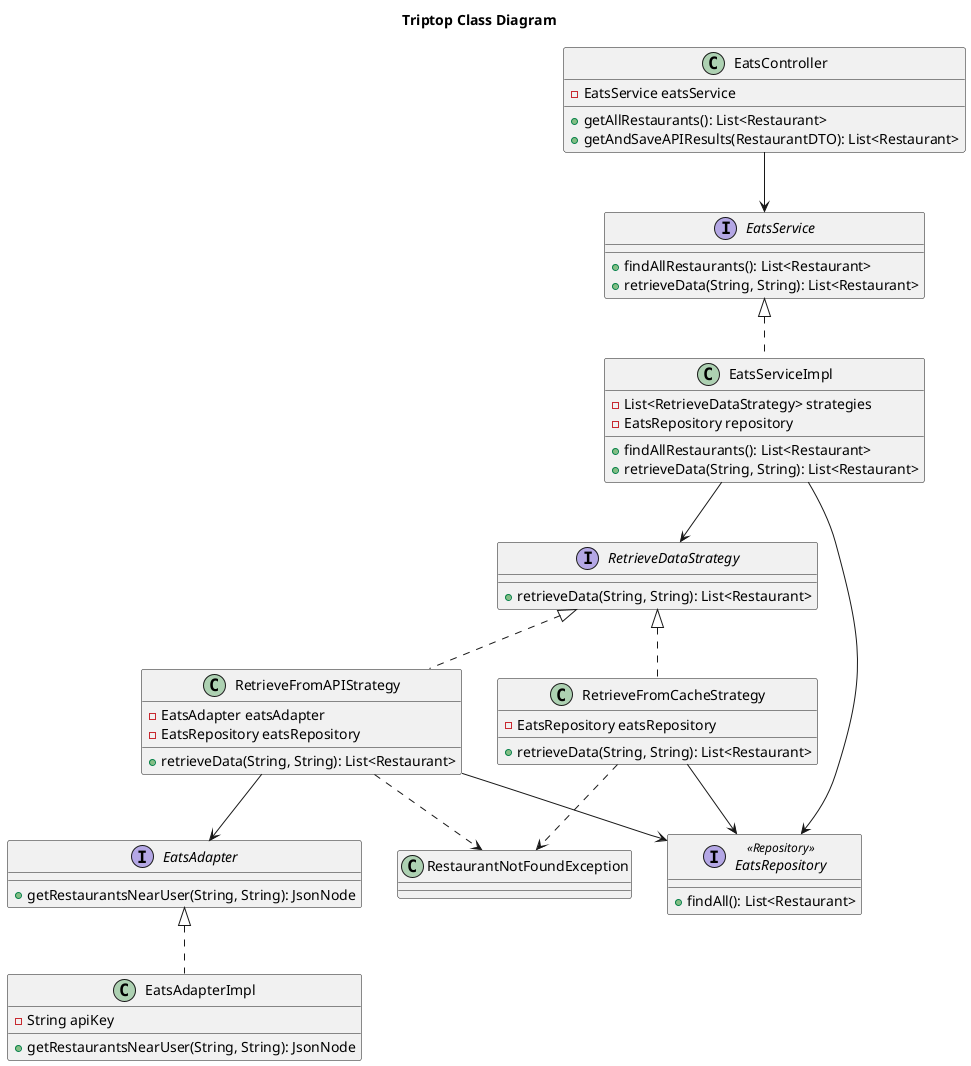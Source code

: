 @startuml

title Triptop Class Diagram

class EatsController {
  - EatsService eatsService
  + getAllRestaurants(): List<Restaurant>
  + getAndSaveAPIResults(RestaurantDTO): List<Restaurant>
}

interface EatsService {
  + findAllRestaurants(): List<Restaurant>
  + retrieveData(String, String): List<Restaurant>
}

class EatsServiceImpl {
  - List<RetrieveDataStrategy> strategies
  - EatsRepository repository
  + findAllRestaurants(): List<Restaurant>
  + retrieveData(String, String): List<Restaurant>
}

interface RetrieveDataStrategy {
  + retrieveData(String, String): List<Restaurant>
}
class RetrieveFromAPIStrategy {
  - EatsAdapter eatsAdapter
  - EatsRepository eatsRepository
  + retrieveData(String, String): List<Restaurant>
}
class RetrieveFromCacheStrategy {
  - EatsRepository eatsRepository
  + retrieveData(String, String): List<Restaurant>
}

interface EatsAdapter {
  + getRestaurantsNearUser(String, String): JsonNode
}
class EatsAdapterImpl {
  - String apiKey
  + getRestaurantsNearUser(String, String): JsonNode
}

interface EatsRepository <<Repository>> {
  + findAll(): List<Restaurant>
}

class RestaurantNotFoundException

EatsController --> EatsService
EatsServiceImpl ..up|> EatsService
EatsServiceImpl --> RetrieveDataStrategy
RetrieveFromAPIStrategy ..up|> RetrieveDataStrategy
RetrieveFromCacheStrategy ..up|> RetrieveDataStrategy
RetrieveFromAPIStrategy --> EatsAdapter
RetrieveFromAPIStrategy --> EatsRepository
RetrieveFromCacheStrategy --> EatsRepository
EatsAdapterImpl ..up|> EatsAdapter
EatsServiceImpl --> EatsRepository

RetrieveFromAPIStrategy ..> RestaurantNotFoundException
RetrieveFromCacheStrategy ..> RestaurantNotFoundException

@enduml